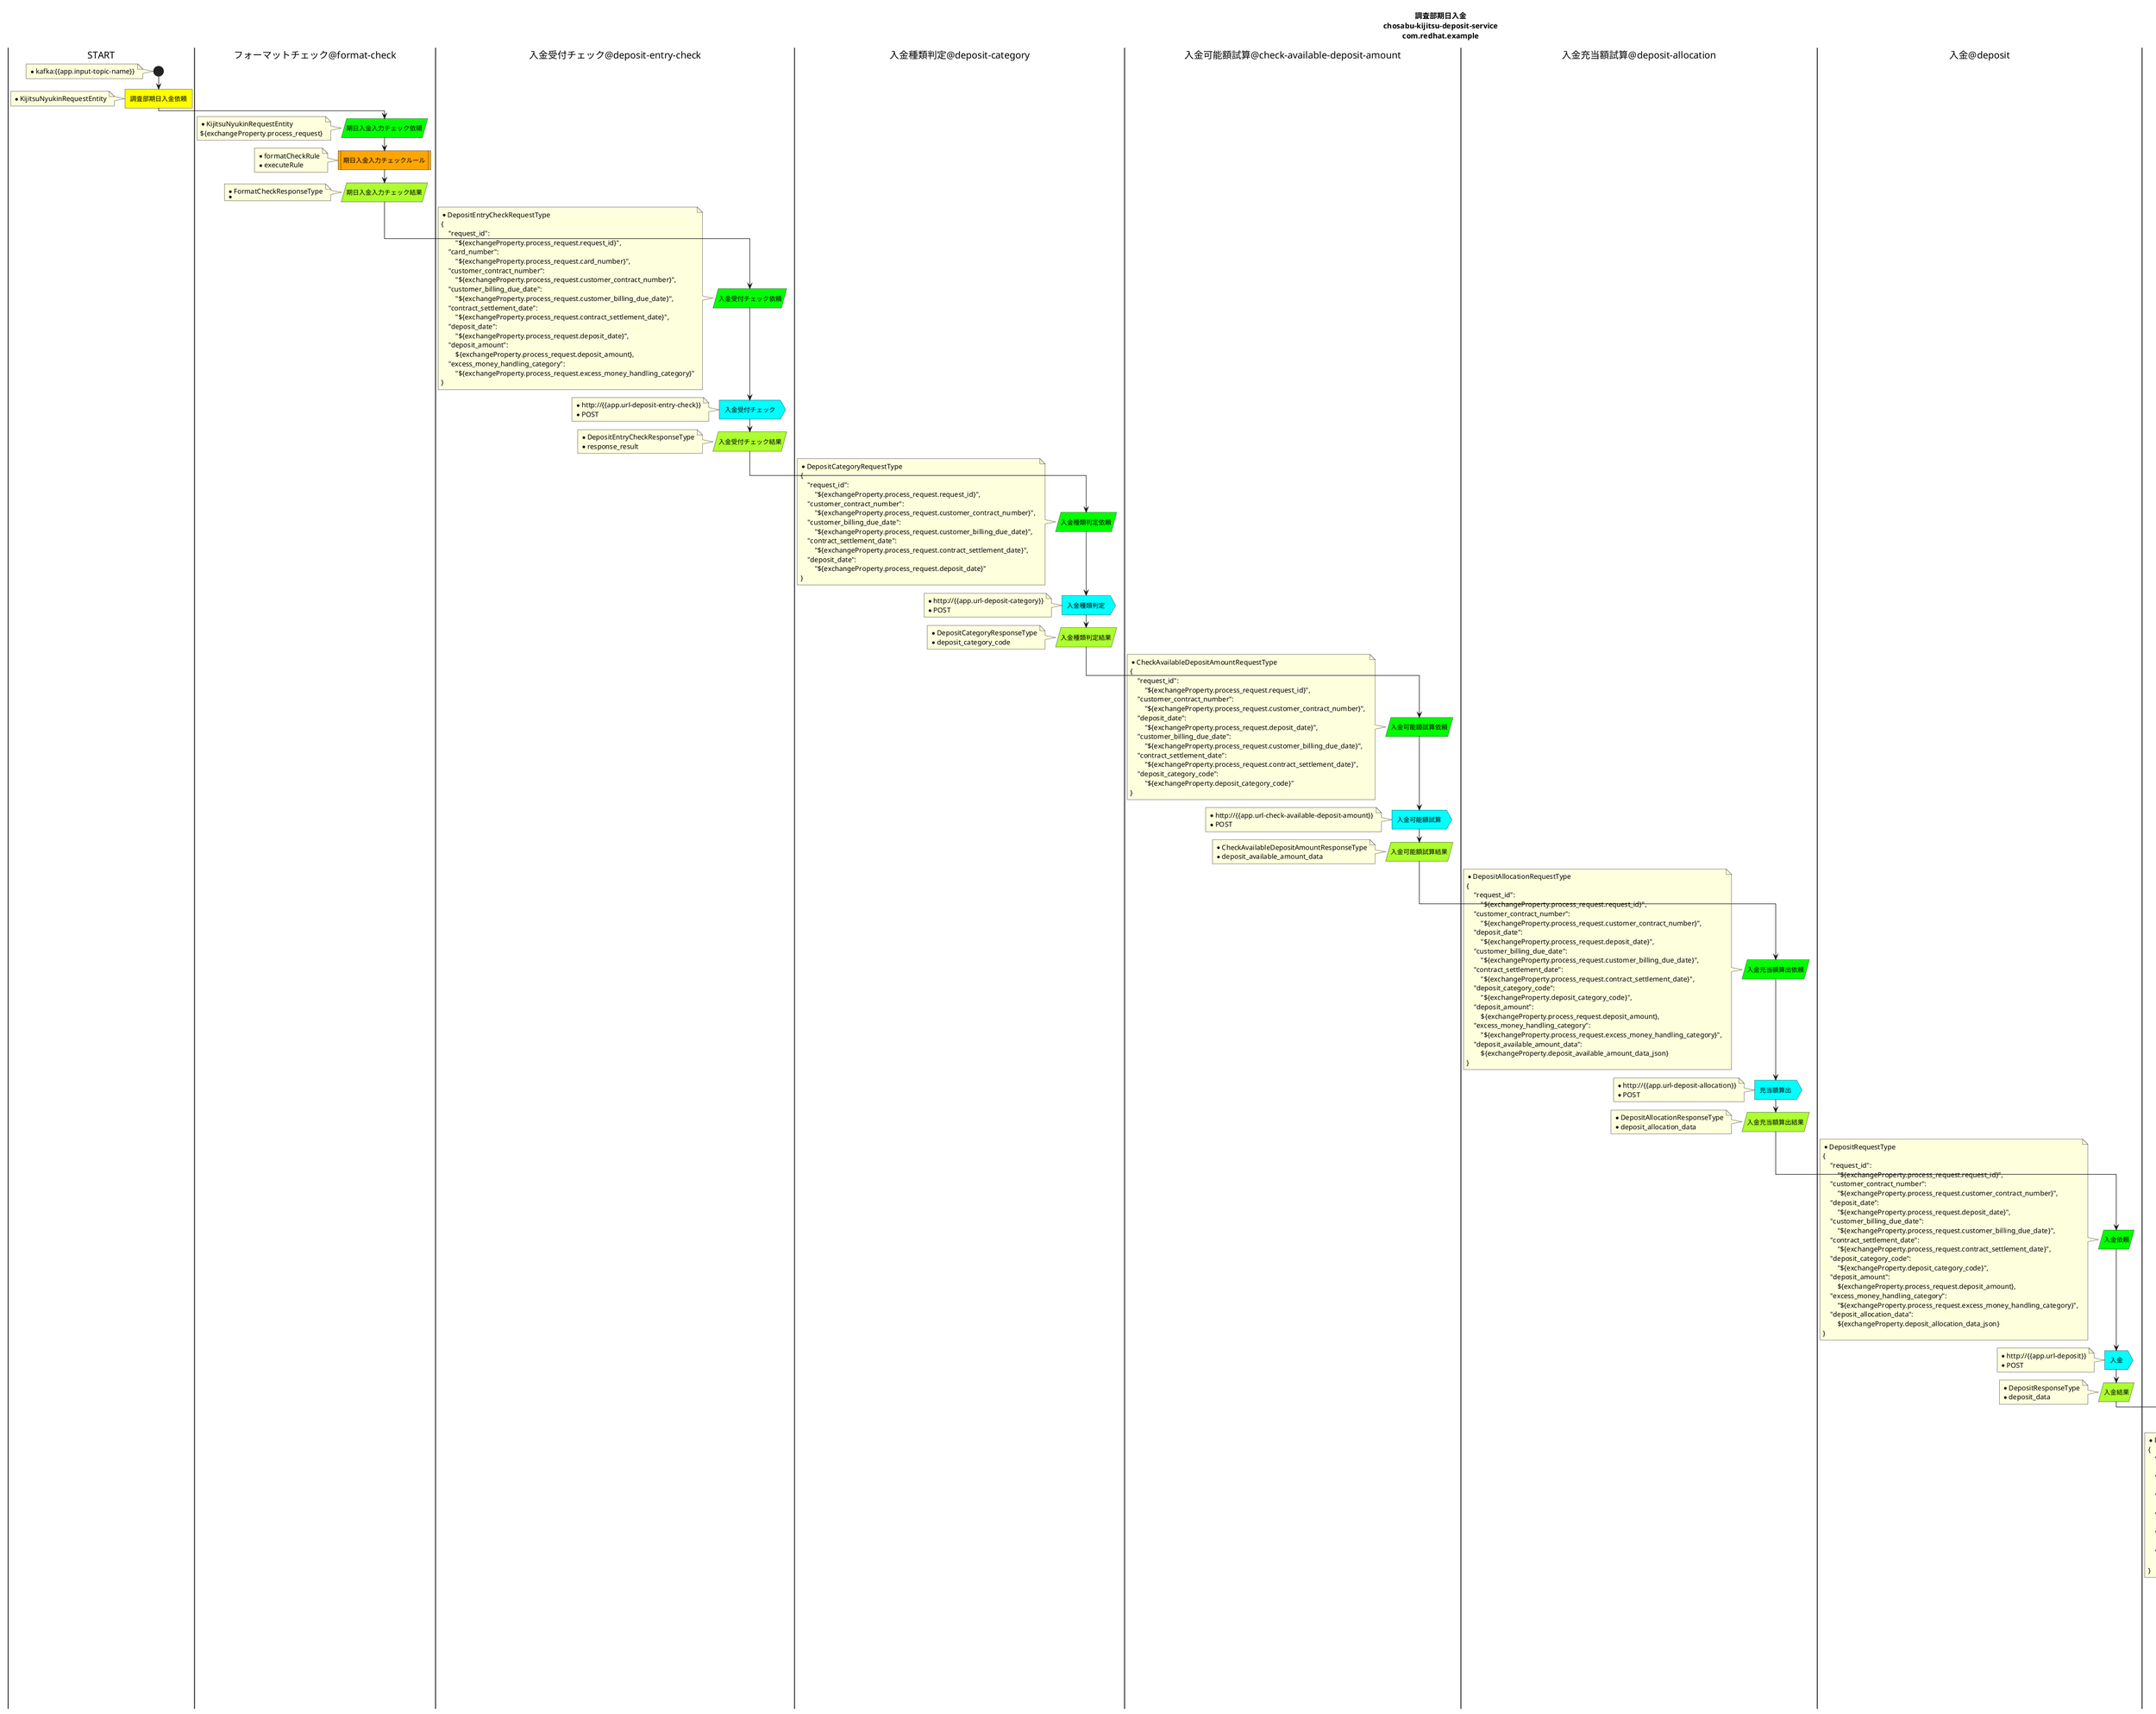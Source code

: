 @startuml
title
調査部期日入金
chosabu-kijitsu-deposit-service
com.redhat.example
end title
|START|
start
note left
* kafka:{{app.input-topic-name}}
end note
#Yellow :調査部期日入金依頼]
note left
* KijitsuNyukinRequestEntity
end note
|フォーマットチェック@format-check|
#Lime :期日入金入力チェック依頼/
note left
* KijitsuNyukinRequestEntity
${exchangeProperty.process_request}
end note
#Orange :期日入金入力チェックルール|
note left
* formatCheckRule
* executeRule
end note
#GreenYellow :期日入金入力チェック結果/
note left
* FormatCheckResponseType
* 
end note
|入金受付チェック@deposit-entry-check|
#Lime :入金受付チェック依頼/
note left
* DepositEntryCheckRequestType
{
    "request_id": 
        "${exchangeProperty.process_request.request_id}", 
    "card_number": 
        "${exchangeProperty.process_request.card_number}", 
    "customer_contract_number": 
        "${exchangeProperty.process_request.customer_contract_number}", 
    "customer_billing_due_date": 
        "${exchangeProperty.process_request.customer_billing_due_date}", 
    "contract_settlement_date":
        "${exchangeProperty.process_request.contract_settlement_date}", 
    "deposit_date": 
        "${exchangeProperty.process_request.deposit_date}", 
    "deposit_amount": 
        ${exchangeProperty.process_request.deposit_amount}, 
    "excess_money_handling_category": 
        "${exchangeProperty.process_request.excess_money_handling_category}"
}
end note
#Aqua :入金受付チェック>
note left
* http://{{app.url-deposit-entry-check}}
* POST
end note
#GreenYellow :入金受付チェック結果/
note left
* DepositEntryCheckResponseType
* response_result
end note
|入金種類判定@deposit-category|
#Lime :入金種類判定依頼/
note left
* DepositCategoryRequestType
{
    "request_id": 
        "${exchangeProperty.process_request.request_id}", 
    "customer_contract_number": 
        "${exchangeProperty.process_request.customer_contract_number}", 
    "customer_billing_due_date": 
        "${exchangeProperty.process_request.customer_billing_due_date}", 
    "contract_settlement_date":
        "${exchangeProperty.process_request.contract_settlement_date}", 
    "deposit_date": 
        "${exchangeProperty.process_request.deposit_date}"
}
end note
#Aqua :入金種類判定>
note left
* http://{{app.url-deposit-category}}
* POST
end note
#GreenYellow :入金種類判定結果/
note left
* DepositCategoryResponseType
* deposit_category_code
end note
|入金可能額試算@check-available-deposit-amount|
#Lime :入金可能額試算依頼/
note left
* CheckAvailableDepositAmountRequestType
{
    "request_id": 
        "${exchangeProperty.process_request.request_id}", 
    "customer_contract_number": 
        "${exchangeProperty.process_request.customer_contract_number}", 
    "deposit_date": 
        "${exchangeProperty.process_request.deposit_date}", 
    "customer_billing_due_date": 
        "${exchangeProperty.process_request.customer_billing_due_date}", 
    "contract_settlement_date": 
        "${exchangeProperty.process_request.contract_settlement_date}", 
    "deposit_category_code": 
        "${exchangeProperty.deposit_category_code}"
}
end note
#Aqua :入金可能額試算>
note left
* http://{{app.url-check-available-deposit-amount}}
* POST
end note
#GreenYellow :入金可能額試算結果/
note left
* CheckAvailableDepositAmountResponseType
* deposit_available_amount_data
end note
|入金充当額試算@deposit-allocation|
#Lime :入金充当額算出依頼/
note left
* DepositAllocationRequestType
{
    "request_id": 
        "${exchangeProperty.process_request.request_id}", 
    "customer_contract_number": 
        "${exchangeProperty.process_request.customer_contract_number}", 
    "deposit_date": 
        "${exchangeProperty.process_request.deposit_date}", 
    "customer_billing_due_date": 
        "${exchangeProperty.process_request.customer_billing_due_date}", 
    "contract_settlement_date": 
        "${exchangeProperty.process_request.contract_settlement_date}", 
    "deposit_category_code": 
        "${exchangeProperty.deposit_category_code}", 
    "deposit_amount": 
        ${exchangeProperty.process_request.deposit_amount}, 
    "excess_money_handling_category": 
        "${exchangeProperty.process_request.excess_money_handling_category}", 
    "deposit_available_amount_data": 
        ${exchangeProperty.deposit_available_amount_data_json}
}
end note
#Aqua :充当額算出>
note left
* http://{{app.url-deposit-allocation}}
* POST
end note
#GreenYellow :入金充当額算出結果/
note left
* DepositAllocationResponseType
* deposit_allocation_data
end note
|入金@deposit|
#Lime :入金依頼/
note left
* DepositRequestType
{
    "request_id": 
        "${exchangeProperty.process_request.request_id}", 
    "customer_contract_number": 
        "${exchangeProperty.process_request.customer_contract_number}", 
    "deposit_date": 
        "${exchangeProperty.process_request.deposit_date}", 
    "customer_billing_due_date": 
        "${exchangeProperty.process_request.customer_billing_due_date}", 
    "contract_settlement_date": 
        "${exchangeProperty.process_request.contract_settlement_date}", 
    "deposit_category_code": 
        "${exchangeProperty.deposit_category_code}", 
    "deposit_amount": 
        ${exchangeProperty.process_request.deposit_amount}, 
    "excess_money_handling_category": 
        "${exchangeProperty.process_request.excess_money_handling_category}", 
    "deposit_allocation_data": 
        ${exchangeProperty.deposit_allocation_data_json}
}
end note
#Aqua :入金>
note left
* http://{{app.url-deposit}} 
* POST
end note
#GreenYellow :入金結果/
note left
* DepositResponseType
* deposit_data
end note
|入金結果連携@deposit-result-message|
if (Error?) then (no)
#Lime :入金結果連携依頼/
note left
* DepositResultMessageRequestType
{
    "deposit_request": 
        ${exchangeProperty.process_request_json}, 
    "deposit_result": 
        "${exchangeProperty.process_result}", 
    "err_code": 
        "${exchangeProperty.err_code}", 
    "err_context": 
        "${exchangeProperty.err_context}", 
    "deposit_category_code": 
        "${exchangeProperty.deposit_category_code}", 
    "deposit_data": 
        ${exchangeProperty.deposit_data_json}
}
end note
else(yes)
#LightGreen :入金結果連携依頼/
note right
* DepositResultMessageRequestType
{
    "deposit_request": ${exchangeProperty.deposit_request_json}, 
    "deposit_result": "${exchangeProperty.process_result}", 
    "err_code": "${exchangeProperty.err_code}", 
    "err_context": "${exchangeProperty.err_context}", 
    "deposit_category_code": "", 
    "deposit_data": {}
}
end note
end if
#Coral :入金イベント設定ルール|
note left
* depositResultMessageRule
* executeRule
end note
#GreenYellow :入金結果連携結果/
note left
* KijitsuNyukinResponseEntity
* 
end note
|END|
#Yellow :入金イベント]
note left
* KijitsuNyukinResponseEntity
end note
stop
note left
kafka:{{app.output-topic-name}}
end note
@enduml